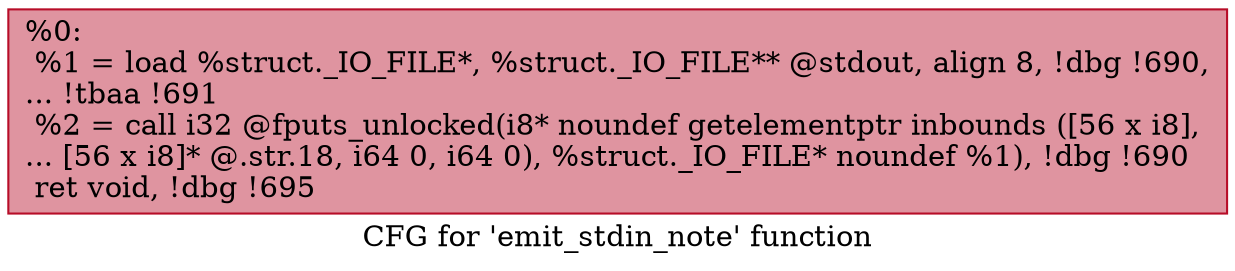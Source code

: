 digraph "CFG for 'emit_stdin_note' function" {
	label="CFG for 'emit_stdin_note' function";

	Node0x5d4300 [shape=record,color="#b70d28ff", style=filled, fillcolor="#b70d2870",label="{%0:\l  %1 = load %struct._IO_FILE*, %struct._IO_FILE** @stdout, align 8, !dbg !690,\l... !tbaa !691\l  %2 = call i32 @fputs_unlocked(i8* noundef getelementptr inbounds ([56 x i8],\l... [56 x i8]* @.str.18, i64 0, i64 0), %struct._IO_FILE* noundef %1), !dbg !690\l  ret void, !dbg !695\l}"];
}
